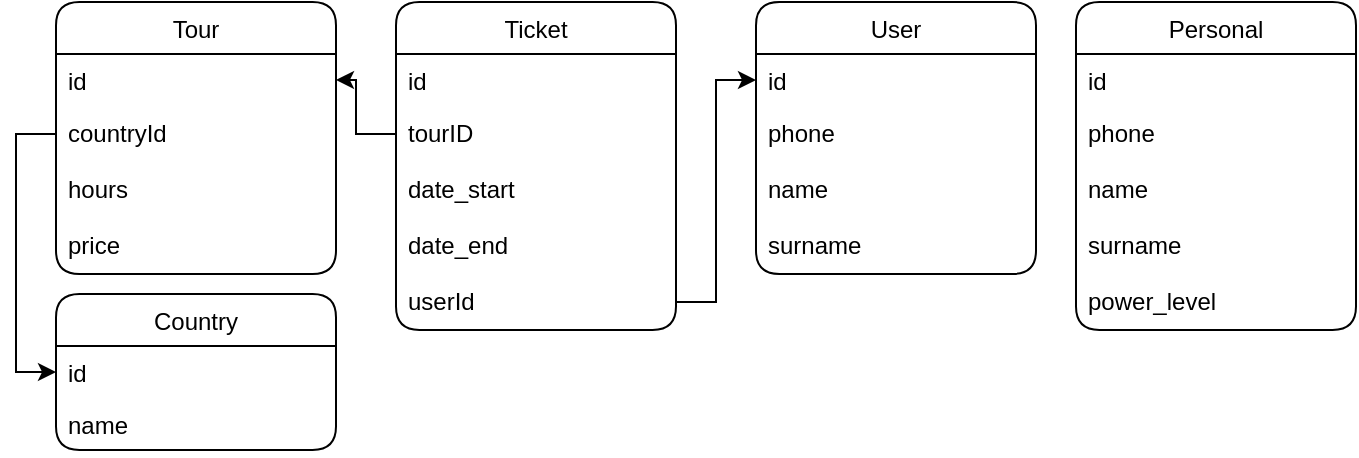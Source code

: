 <mxfile version="20.5.0" type="device"><diagram id="Ulc002I4-CXRg7rzfWcE" name="Страница 1"><mxGraphModel dx="1583" dy="703" grid="1" gridSize="10" guides="1" tooltips="1" connect="1" arrows="1" fold="1" page="1" pageScale="1" pageWidth="827" pageHeight="1169" math="0" shadow="0"><root><mxCell id="0"/><mxCell id="1" parent="0"/><mxCell id="hzGDxLUB0dOeA8XzOo1Z-1" value="Country" style="swimlane;fontStyle=0;childLayout=stackLayout;horizontal=1;startSize=26;fillColor=none;horizontalStack=0;resizeParent=1;resizeParentMax=0;resizeLast=0;collapsible=1;marginBottom=0;rounded=1;sketch=0;" vertex="1" parent="1"><mxGeometry x="30" y="146" width="140" height="78" as="geometry"/></mxCell><mxCell id="hzGDxLUB0dOeA8XzOo1Z-2" value="id" style="text;strokeColor=none;fillColor=none;align=left;verticalAlign=top;spacingLeft=4;spacingRight=4;overflow=hidden;rotatable=0;points=[[0,0.5],[1,0.5]];portConstraint=eastwest;" vertex="1" parent="hzGDxLUB0dOeA8XzOo1Z-1"><mxGeometry y="26" width="140" height="26" as="geometry"/></mxCell><mxCell id="hzGDxLUB0dOeA8XzOo1Z-3" value="name" style="text;strokeColor=none;fillColor=none;align=left;verticalAlign=top;spacingLeft=4;spacingRight=4;overflow=hidden;rotatable=0;points=[[0,0.5],[1,0.5]];portConstraint=eastwest;rounded=1;sketch=0;" vertex="1" parent="hzGDxLUB0dOeA8XzOo1Z-1"><mxGeometry y="52" width="140" height="26" as="geometry"/></mxCell><mxCell id="hzGDxLUB0dOeA8XzOo1Z-4" value="User" style="swimlane;fontStyle=0;childLayout=stackLayout;horizontal=1;startSize=26;fillColor=none;horizontalStack=0;resizeParent=1;resizeParentMax=0;resizeLast=0;collapsible=1;marginBottom=0;verticalAlign=middle;rounded=1;" vertex="1" parent="1"><mxGeometry x="380" width="140" height="136" as="geometry"/></mxCell><mxCell id="hzGDxLUB0dOeA8XzOo1Z-5" value="id" style="text;strokeColor=none;fillColor=none;align=left;verticalAlign=top;spacingLeft=4;spacingRight=4;overflow=hidden;rotatable=0;points=[[0,0.5],[1,0.5]];portConstraint=eastwest;" vertex="1" parent="hzGDxLUB0dOeA8XzOo1Z-4"><mxGeometry y="26" width="140" height="26" as="geometry"/></mxCell><mxCell id="hzGDxLUB0dOeA8XzOo1Z-6" value="phone" style="text;strokeColor=none;fillColor=none;align=left;verticalAlign=top;spacingLeft=4;spacingRight=4;overflow=hidden;rotatable=0;points=[[0,0.5],[1,0.5]];portConstraint=eastwest;" vertex="1" parent="hzGDxLUB0dOeA8XzOo1Z-4"><mxGeometry y="52" width="140" height="28" as="geometry"/></mxCell><mxCell id="hzGDxLUB0dOeA8XzOo1Z-7" value="name" style="text;strokeColor=none;fillColor=none;align=left;verticalAlign=top;spacingLeft=4;spacingRight=4;overflow=hidden;rotatable=0;points=[[0,0.5],[1,0.5]];portConstraint=eastwest;" vertex="1" parent="hzGDxLUB0dOeA8XzOo1Z-4"><mxGeometry y="80" width="140" height="28" as="geometry"/></mxCell><mxCell id="hzGDxLUB0dOeA8XzOo1Z-8" value="surname" style="text;strokeColor=none;fillColor=none;align=left;verticalAlign=top;spacingLeft=4;spacingRight=4;overflow=hidden;rotatable=0;points=[[0,0.5],[1,0.5]];portConstraint=eastwest;" vertex="1" parent="hzGDxLUB0dOeA8XzOo1Z-4"><mxGeometry y="108" width="140" height="28" as="geometry"/></mxCell><mxCell id="hzGDxLUB0dOeA8XzOo1Z-9" value="Tour" style="swimlane;fontStyle=0;childLayout=stackLayout;horizontal=1;startSize=26;fillColor=none;horizontalStack=0;resizeParent=1;resizeParentMax=0;resizeLast=0;collapsible=1;marginBottom=0;verticalAlign=middle;rounded=1;" vertex="1" parent="1"><mxGeometry x="30" width="140" height="136" as="geometry"/></mxCell><mxCell id="hzGDxLUB0dOeA8XzOo1Z-10" value="id" style="text;strokeColor=none;fillColor=none;align=left;verticalAlign=top;spacingLeft=4;spacingRight=4;overflow=hidden;rotatable=0;points=[[0,0.5],[1,0.5]];portConstraint=eastwest;" vertex="1" parent="hzGDxLUB0dOeA8XzOo1Z-9"><mxGeometry y="26" width="140" height="26" as="geometry"/></mxCell><mxCell id="hzGDxLUB0dOeA8XzOo1Z-11" value="countryId" style="text;strokeColor=none;fillColor=none;align=left;verticalAlign=top;spacingLeft=4;spacingRight=4;overflow=hidden;rotatable=0;points=[[0,0.5],[1,0.5]];portConstraint=eastwest;" vertex="1" parent="hzGDxLUB0dOeA8XzOo1Z-9"><mxGeometry y="52" width="140" height="28" as="geometry"/></mxCell><mxCell id="hzGDxLUB0dOeA8XzOo1Z-12" value="hours" style="text;strokeColor=none;fillColor=none;align=left;verticalAlign=top;spacingLeft=4;spacingRight=4;overflow=hidden;rotatable=0;points=[[0,0.5],[1,0.5]];portConstraint=eastwest;" vertex="1" parent="hzGDxLUB0dOeA8XzOo1Z-9"><mxGeometry y="80" width="140" height="28" as="geometry"/></mxCell><mxCell id="hzGDxLUB0dOeA8XzOo1Z-13" value="price" style="text;strokeColor=none;fillColor=none;align=left;verticalAlign=top;spacingLeft=4;spacingRight=4;overflow=hidden;rotatable=0;points=[[0,0.5],[1,0.5]];portConstraint=eastwest;" vertex="1" parent="hzGDxLUB0dOeA8XzOo1Z-9"><mxGeometry y="108" width="140" height="28" as="geometry"/></mxCell><mxCell id="hzGDxLUB0dOeA8XzOo1Z-14" value="Ticket" style="swimlane;fontStyle=0;childLayout=stackLayout;horizontal=1;startSize=26;fillColor=none;horizontalStack=0;resizeParent=1;resizeParentMax=0;resizeLast=0;collapsible=1;marginBottom=0;verticalAlign=middle;rounded=1;" vertex="1" parent="1"><mxGeometry x="200" width="140" height="164" as="geometry"/></mxCell><mxCell id="hzGDxLUB0dOeA8XzOo1Z-15" value="id" style="text;strokeColor=none;fillColor=none;align=left;verticalAlign=top;spacingLeft=4;spacingRight=4;overflow=hidden;rotatable=0;points=[[0,0.5],[1,0.5]];portConstraint=eastwest;" vertex="1" parent="hzGDxLUB0dOeA8XzOo1Z-14"><mxGeometry y="26" width="140" height="26" as="geometry"/></mxCell><mxCell id="hzGDxLUB0dOeA8XzOo1Z-16" value="tourID" style="text;strokeColor=none;fillColor=none;align=left;verticalAlign=top;spacingLeft=4;spacingRight=4;overflow=hidden;rotatable=0;points=[[0,0.5],[1,0.5]];portConstraint=eastwest;" vertex="1" parent="hzGDxLUB0dOeA8XzOo1Z-14"><mxGeometry y="52" width="140" height="28" as="geometry"/></mxCell><mxCell id="hzGDxLUB0dOeA8XzOo1Z-17" value="date_start " style="text;strokeColor=none;fillColor=none;align=left;verticalAlign=top;spacingLeft=4;spacingRight=4;overflow=hidden;rotatable=0;points=[[0,0.5],[1,0.5]];portConstraint=eastwest;" vertex="1" parent="hzGDxLUB0dOeA8XzOo1Z-14"><mxGeometry y="80" width="140" height="28" as="geometry"/></mxCell><mxCell id="hzGDxLUB0dOeA8XzOo1Z-18" value="date_end" style="text;strokeColor=none;fillColor=none;align=left;verticalAlign=top;spacingLeft=4;spacingRight=4;overflow=hidden;rotatable=0;points=[[0,0.5],[1,0.5]];portConstraint=eastwest;" vertex="1" parent="hzGDxLUB0dOeA8XzOo1Z-14"><mxGeometry y="108" width="140" height="28" as="geometry"/></mxCell><mxCell id="hzGDxLUB0dOeA8XzOo1Z-19" value="userId" style="text;strokeColor=none;fillColor=none;align=left;verticalAlign=top;spacingLeft=4;spacingRight=4;overflow=hidden;rotatable=0;points=[[0,0.5],[1,0.5]];portConstraint=eastwest;" vertex="1" parent="hzGDxLUB0dOeA8XzOo1Z-14"><mxGeometry y="136" width="140" height="28" as="geometry"/></mxCell><mxCell id="hzGDxLUB0dOeA8XzOo1Z-20" value="" style="edgeStyle=orthogonalEdgeStyle;rounded=0;orthogonalLoop=1;jettySize=auto;html=1;entryX=0;entryY=0.5;entryDx=0;entryDy=0;" edge="1" parent="1" source="hzGDxLUB0dOeA8XzOo1Z-11" target="hzGDxLUB0dOeA8XzOo1Z-2"><mxGeometry relative="1" as="geometry"/></mxCell><mxCell id="hzGDxLUB0dOeA8XzOo1Z-21" value="" style="edgeStyle=orthogonalEdgeStyle;rounded=0;orthogonalLoop=1;jettySize=auto;html=1;entryX=1;entryY=0.5;entryDx=0;entryDy=0;" edge="1" parent="1" source="hzGDxLUB0dOeA8XzOo1Z-16" target="hzGDxLUB0dOeA8XzOo1Z-10"><mxGeometry relative="1" as="geometry"/></mxCell><mxCell id="hzGDxLUB0dOeA8XzOo1Z-22" value="" style="edgeStyle=orthogonalEdgeStyle;rounded=0;orthogonalLoop=1;jettySize=auto;html=1;entryX=0;entryY=0.5;entryDx=0;entryDy=0;exitX=1;exitY=0.5;exitDx=0;exitDy=0;" edge="1" parent="1" source="hzGDxLUB0dOeA8XzOo1Z-19" target="hzGDxLUB0dOeA8XzOo1Z-5"><mxGeometry relative="1" as="geometry"/></mxCell><mxCell id="hzGDxLUB0dOeA8XzOo1Z-23" value="Personal" style="swimlane;fontStyle=0;childLayout=stackLayout;horizontal=1;startSize=26;fillColor=none;horizontalStack=0;resizeParent=1;resizeParentMax=0;resizeLast=0;collapsible=1;marginBottom=0;verticalAlign=middle;rounded=1;" vertex="1" parent="1"><mxGeometry x="540" width="140" height="164" as="geometry"/></mxCell><mxCell id="hzGDxLUB0dOeA8XzOo1Z-24" value="id" style="text;strokeColor=none;fillColor=none;align=left;verticalAlign=top;spacingLeft=4;spacingRight=4;overflow=hidden;rotatable=0;points=[[0,0.5],[1,0.5]];portConstraint=eastwest;" vertex="1" parent="hzGDxLUB0dOeA8XzOo1Z-23"><mxGeometry y="26" width="140" height="26" as="geometry"/></mxCell><mxCell id="hzGDxLUB0dOeA8XzOo1Z-25" value="phone" style="text;strokeColor=none;fillColor=none;align=left;verticalAlign=top;spacingLeft=4;spacingRight=4;overflow=hidden;rotatable=0;points=[[0,0.5],[1,0.5]];portConstraint=eastwest;" vertex="1" parent="hzGDxLUB0dOeA8XzOo1Z-23"><mxGeometry y="52" width="140" height="28" as="geometry"/></mxCell><mxCell id="hzGDxLUB0dOeA8XzOo1Z-26" value="name" style="text;strokeColor=none;fillColor=none;align=left;verticalAlign=top;spacingLeft=4;spacingRight=4;overflow=hidden;rotatable=0;points=[[0,0.5],[1,0.5]];portConstraint=eastwest;" vertex="1" parent="hzGDxLUB0dOeA8XzOo1Z-23"><mxGeometry y="80" width="140" height="28" as="geometry"/></mxCell><mxCell id="hzGDxLUB0dOeA8XzOo1Z-27" value="surname" style="text;strokeColor=none;fillColor=none;align=left;verticalAlign=top;spacingLeft=4;spacingRight=4;overflow=hidden;rotatable=0;points=[[0,0.5],[1,0.5]];portConstraint=eastwest;" vertex="1" parent="hzGDxLUB0dOeA8XzOo1Z-23"><mxGeometry y="108" width="140" height="28" as="geometry"/></mxCell><mxCell id="hzGDxLUB0dOeA8XzOo1Z-28" value="power_level" style="text;strokeColor=none;fillColor=none;align=left;verticalAlign=top;spacingLeft=4;spacingRight=4;overflow=hidden;rotatable=0;points=[[0,0.5],[1,0.5]];portConstraint=eastwest;" vertex="1" parent="hzGDxLUB0dOeA8XzOo1Z-23"><mxGeometry y="136" width="140" height="28" as="geometry"/></mxCell></root></mxGraphModel></diagram></mxfile>